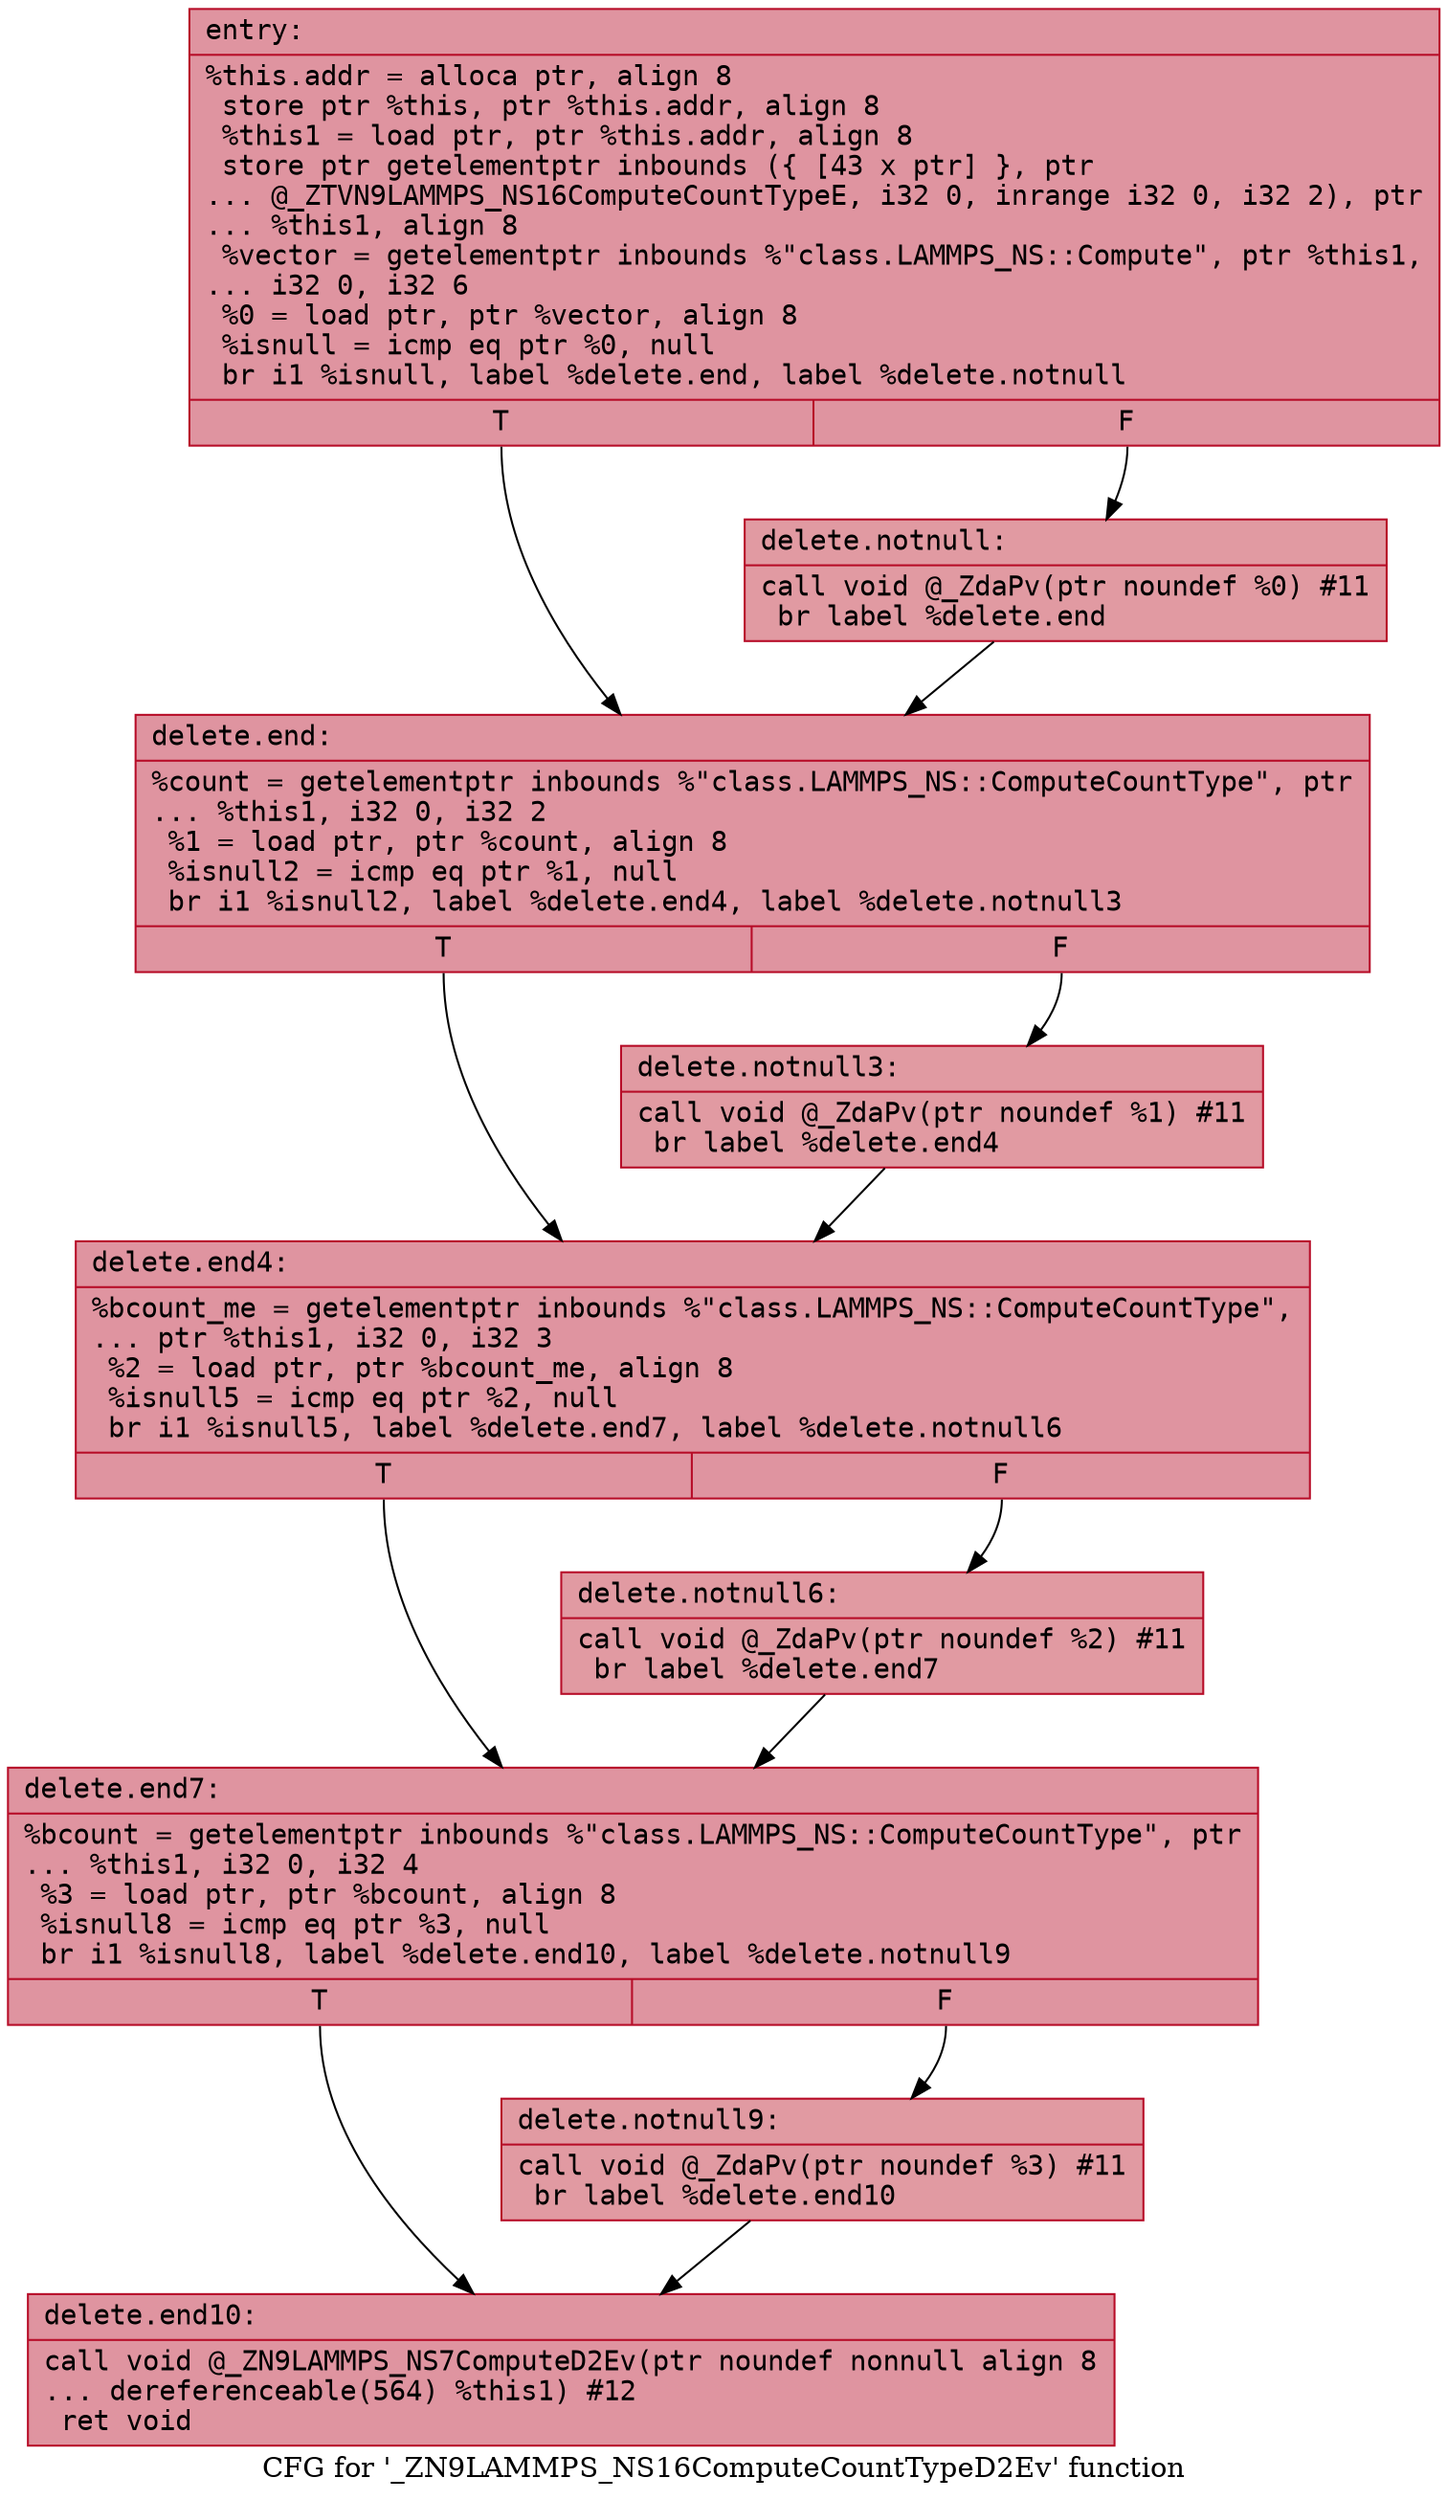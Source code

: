 digraph "CFG for '_ZN9LAMMPS_NS16ComputeCountTypeD2Ev' function" {
	label="CFG for '_ZN9LAMMPS_NS16ComputeCountTypeD2Ev' function";

	Node0x555b7f48ec60 [shape=record,color="#b70d28ff", style=filled, fillcolor="#b70d2870" fontname="Courier",label="{entry:\l|  %this.addr = alloca ptr, align 8\l  store ptr %this, ptr %this.addr, align 8\l  %this1 = load ptr, ptr %this.addr, align 8\l  store ptr getelementptr inbounds (\{ [43 x ptr] \}, ptr\l... @_ZTVN9LAMMPS_NS16ComputeCountTypeE, i32 0, inrange i32 0, i32 2), ptr\l... %this1, align 8\l  %vector = getelementptr inbounds %\"class.LAMMPS_NS::Compute\", ptr %this1,\l... i32 0, i32 6\l  %0 = load ptr, ptr %vector, align 8\l  %isnull = icmp eq ptr %0, null\l  br i1 %isnull, label %delete.end, label %delete.notnull\l|{<s0>T|<s1>F}}"];
	Node0x555b7f48ec60:s0 -> Node0x555b7f48efe0[tooltip="entry -> delete.end\nProbability 37.50%" ];
	Node0x555b7f48ec60:s1 -> Node0x555b7f48f030[tooltip="entry -> delete.notnull\nProbability 62.50%" ];
	Node0x555b7f48f030 [shape=record,color="#b70d28ff", style=filled, fillcolor="#bb1b2c70" fontname="Courier",label="{delete.notnull:\l|  call void @_ZdaPv(ptr noundef %0) #11\l  br label %delete.end\l}"];
	Node0x555b7f48f030 -> Node0x555b7f48efe0[tooltip="delete.notnull -> delete.end\nProbability 100.00%" ];
	Node0x555b7f48efe0 [shape=record,color="#b70d28ff", style=filled, fillcolor="#b70d2870" fontname="Courier",label="{delete.end:\l|  %count = getelementptr inbounds %\"class.LAMMPS_NS::ComputeCountType\", ptr\l... %this1, i32 0, i32 2\l  %1 = load ptr, ptr %count, align 8\l  %isnull2 = icmp eq ptr %1, null\l  br i1 %isnull2, label %delete.end4, label %delete.notnull3\l|{<s0>T|<s1>F}}"];
	Node0x555b7f48efe0:s0 -> Node0x555b7f48f450[tooltip="delete.end -> delete.end4\nProbability 37.50%" ];
	Node0x555b7f48efe0:s1 -> Node0x555b7f48f4d0[tooltip="delete.end -> delete.notnull3\nProbability 62.50%" ];
	Node0x555b7f48f4d0 [shape=record,color="#b70d28ff", style=filled, fillcolor="#bb1b2c70" fontname="Courier",label="{delete.notnull3:\l|  call void @_ZdaPv(ptr noundef %1) #11\l  br label %delete.end4\l}"];
	Node0x555b7f48f4d0 -> Node0x555b7f48f450[tooltip="delete.notnull3 -> delete.end4\nProbability 100.00%" ];
	Node0x555b7f48f450 [shape=record,color="#b70d28ff", style=filled, fillcolor="#b70d2870" fontname="Courier",label="{delete.end4:\l|  %bcount_me = getelementptr inbounds %\"class.LAMMPS_NS::ComputeCountType\",\l... ptr %this1, i32 0, i32 3\l  %2 = load ptr, ptr %bcount_me, align 8\l  %isnull5 = icmp eq ptr %2, null\l  br i1 %isnull5, label %delete.end7, label %delete.notnull6\l|{<s0>T|<s1>F}}"];
	Node0x555b7f48f450:s0 -> Node0x555b7f48fad0[tooltip="delete.end4 -> delete.end7\nProbability 37.50%" ];
	Node0x555b7f48f450:s1 -> Node0x555b7f48fb50[tooltip="delete.end4 -> delete.notnull6\nProbability 62.50%" ];
	Node0x555b7f48fb50 [shape=record,color="#b70d28ff", style=filled, fillcolor="#bb1b2c70" fontname="Courier",label="{delete.notnull6:\l|  call void @_ZdaPv(ptr noundef %2) #11\l  br label %delete.end7\l}"];
	Node0x555b7f48fb50 -> Node0x555b7f48fad0[tooltip="delete.notnull6 -> delete.end7\nProbability 100.00%" ];
	Node0x555b7f48fad0 [shape=record,color="#b70d28ff", style=filled, fillcolor="#b70d2870" fontname="Courier",label="{delete.end7:\l|  %bcount = getelementptr inbounds %\"class.LAMMPS_NS::ComputeCountType\", ptr\l... %this1, i32 0, i32 4\l  %3 = load ptr, ptr %bcount, align 8\l  %isnull8 = icmp eq ptr %3, null\l  br i1 %isnull8, label %delete.end10, label %delete.notnull9\l|{<s0>T|<s1>F}}"];
	Node0x555b7f48fad0:s0 -> Node0x555b7f490040[tooltip="delete.end7 -> delete.end10\nProbability 37.50%" ];
	Node0x555b7f48fad0:s1 -> Node0x555b7f490090[tooltip="delete.end7 -> delete.notnull9\nProbability 62.50%" ];
	Node0x555b7f490090 [shape=record,color="#b70d28ff", style=filled, fillcolor="#bb1b2c70" fontname="Courier",label="{delete.notnull9:\l|  call void @_ZdaPv(ptr noundef %3) #11\l  br label %delete.end10\l}"];
	Node0x555b7f490090 -> Node0x555b7f490040[tooltip="delete.notnull9 -> delete.end10\nProbability 100.00%" ];
	Node0x555b7f490040 [shape=record,color="#b70d28ff", style=filled, fillcolor="#b70d2870" fontname="Courier",label="{delete.end10:\l|  call void @_ZN9LAMMPS_NS7ComputeD2Ev(ptr noundef nonnull align 8\l... dereferenceable(564) %this1) #12\l  ret void\l}"];
}
